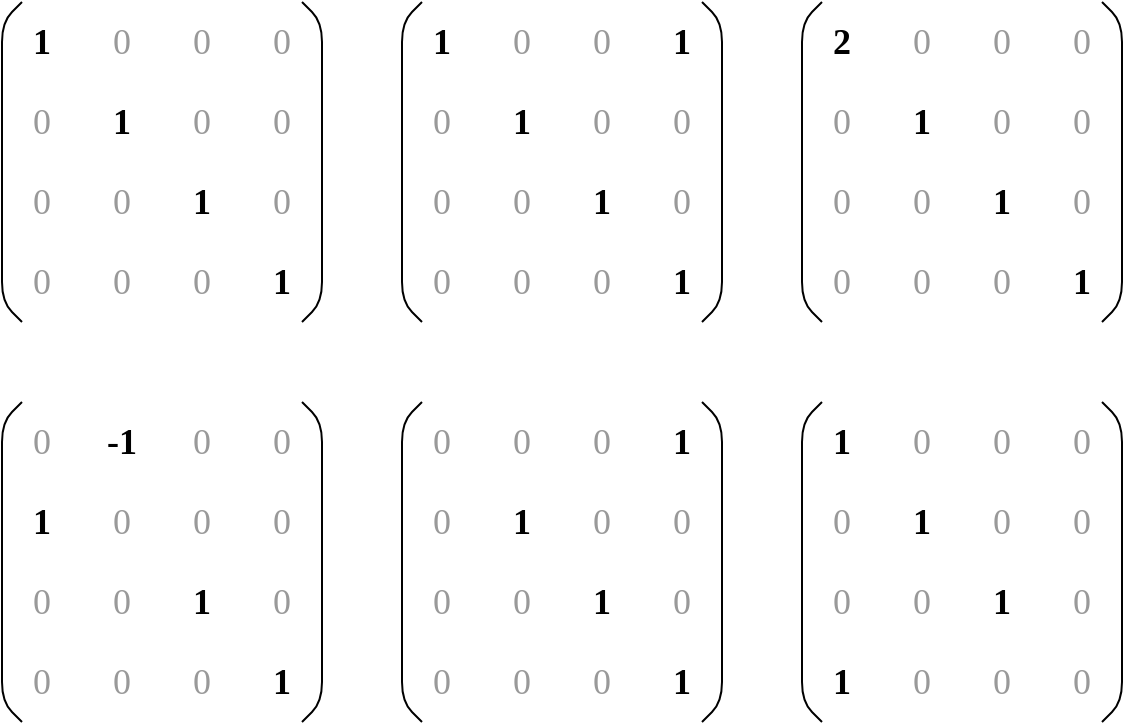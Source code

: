 <mxfile version="17.4.2" type="device"><diagram id="Q8AZ2sGIUglEmSKYdpak" name="Page-1"><mxGraphModel dx="706" dy="446" grid="1" gridSize="10" guides="1" tooltips="1" connect="1" arrows="1" fold="1" page="1" pageScale="1" pageWidth="1100" pageHeight="850" math="0" shadow="0"><root><mxCell id="0"/><mxCell id="1" parent="0"/><mxCell id="0LzsplMJzFWICLOCQymt-2" value="&lt;font&gt;&lt;font face=&quot;tahoma&quot;&gt;&lt;span style=&quot;font-size: 18px&quot;&gt;1&lt;/span&gt;&lt;/font&gt;&lt;br&gt;&lt;/font&gt;" style="text;html=1;strokeColor=none;fillColor=none;align=center;verticalAlign=middle;whiteSpace=wrap;rounded=0;fontColor=#000000;labelBackgroundColor=none;fontStyle=1" parent="1" vertex="1"><mxGeometry x="120" y="80" width="40" height="40" as="geometry"/></mxCell><mxCell id="Vbc3jukAQ2jUnIYzTyOV-1" value="&lt;font&gt;&lt;font face=&quot;tahoma&quot;&gt;&lt;span style=&quot;font-size: 18px&quot;&gt;1&lt;/span&gt;&lt;/font&gt;&lt;br&gt;&lt;/font&gt;" style="text;html=1;strokeColor=none;fillColor=none;align=center;verticalAlign=middle;whiteSpace=wrap;rounded=0;fontColor=#000000;labelBackgroundColor=none;fontStyle=1" vertex="1" parent="1"><mxGeometry x="160" y="120" width="40" height="40" as="geometry"/></mxCell><mxCell id="Vbc3jukAQ2jUnIYzTyOV-2" value="&lt;font&gt;&lt;font face=&quot;tahoma&quot;&gt;&lt;span style=&quot;font-size: 18px&quot;&gt;1&lt;/span&gt;&lt;/font&gt;&lt;br&gt;&lt;/font&gt;" style="text;html=1;strokeColor=none;fillColor=none;align=center;verticalAlign=middle;whiteSpace=wrap;rounded=0;fontColor=#000000;labelBackgroundColor=none;fontStyle=1" vertex="1" parent="1"><mxGeometry x="200" y="160" width="40" height="40" as="geometry"/></mxCell><mxCell id="Vbc3jukAQ2jUnIYzTyOV-3" value="&lt;font&gt;&lt;font face=&quot;tahoma&quot;&gt;&lt;span style=&quot;font-size: 18px&quot;&gt;1&lt;/span&gt;&lt;/font&gt;&lt;br&gt;&lt;/font&gt;" style="text;html=1;strokeColor=none;fillColor=none;align=center;verticalAlign=middle;whiteSpace=wrap;rounded=0;fontColor=#000000;labelBackgroundColor=none;fontStyle=1" vertex="1" parent="1"><mxGeometry x="240" y="200" width="40" height="40" as="geometry"/></mxCell><mxCell id="Vbc3jukAQ2jUnIYzTyOV-4" value="&lt;font&gt;&lt;font face=&quot;tahoma&quot;&gt;&lt;span style=&quot;font-size: 18px&quot;&gt;0&lt;/span&gt;&lt;/font&gt;&lt;br&gt;&lt;/font&gt;" style="text;html=1;strokeColor=none;fillColor=none;align=center;verticalAlign=middle;whiteSpace=wrap;rounded=0;fontColor=#999999;labelBackgroundColor=none;" vertex="1" parent="1"><mxGeometry x="160" y="80" width="40" height="40" as="geometry"/></mxCell><mxCell id="Vbc3jukAQ2jUnIYzTyOV-5" value="&lt;font&gt;&lt;font face=&quot;tahoma&quot;&gt;&lt;span style=&quot;font-size: 18px&quot;&gt;0&lt;/span&gt;&lt;/font&gt;&lt;br&gt;&lt;/font&gt;" style="text;html=1;strokeColor=none;fillColor=none;align=center;verticalAlign=middle;whiteSpace=wrap;rounded=0;fontColor=#999999;labelBackgroundColor=none;" vertex="1" parent="1"><mxGeometry x="200" y="80" width="40" height="40" as="geometry"/></mxCell><mxCell id="Vbc3jukAQ2jUnIYzTyOV-6" value="&lt;font&gt;&lt;font face=&quot;tahoma&quot;&gt;&lt;span style=&quot;font-size: 18px&quot;&gt;0&lt;/span&gt;&lt;/font&gt;&lt;br&gt;&lt;/font&gt;" style="text;html=1;strokeColor=none;fillColor=none;align=center;verticalAlign=middle;whiteSpace=wrap;rounded=0;fontColor=#999999;labelBackgroundColor=none;" vertex="1" parent="1"><mxGeometry x="240" y="80" width="40" height="40" as="geometry"/></mxCell><mxCell id="Vbc3jukAQ2jUnIYzTyOV-7" value="&lt;font&gt;&lt;font face=&quot;tahoma&quot;&gt;&lt;span style=&quot;font-size: 18px&quot;&gt;0&lt;/span&gt;&lt;/font&gt;&lt;br&gt;&lt;/font&gt;" style="text;html=1;strokeColor=none;fillColor=none;align=center;verticalAlign=middle;whiteSpace=wrap;rounded=0;fontColor=#999999;labelBackgroundColor=none;" vertex="1" parent="1"><mxGeometry x="240" y="120" width="40" height="40" as="geometry"/></mxCell><mxCell id="Vbc3jukAQ2jUnIYzTyOV-8" value="&lt;font&gt;&lt;font face=&quot;tahoma&quot;&gt;&lt;span style=&quot;font-size: 18px&quot;&gt;0&lt;/span&gt;&lt;/font&gt;&lt;br&gt;&lt;/font&gt;" style="text;html=1;strokeColor=none;fillColor=none;align=center;verticalAlign=middle;whiteSpace=wrap;rounded=0;fontColor=#999999;labelBackgroundColor=none;" vertex="1" parent="1"><mxGeometry x="240" y="160" width="40" height="40" as="geometry"/></mxCell><mxCell id="Vbc3jukAQ2jUnIYzTyOV-9" value="&lt;font&gt;&lt;font face=&quot;tahoma&quot;&gt;&lt;span style=&quot;font-size: 18px&quot;&gt;0&lt;/span&gt;&lt;/font&gt;&lt;br&gt;&lt;/font&gt;" style="text;html=1;strokeColor=none;fillColor=none;align=center;verticalAlign=middle;whiteSpace=wrap;rounded=0;fontColor=#999999;labelBackgroundColor=none;" vertex="1" parent="1"><mxGeometry x="200" y="120" width="40" height="40" as="geometry"/></mxCell><mxCell id="Vbc3jukAQ2jUnIYzTyOV-10" value="&lt;font&gt;&lt;font face=&quot;tahoma&quot;&gt;&lt;span style=&quot;font-size: 18px&quot;&gt;0&lt;/span&gt;&lt;/font&gt;&lt;br&gt;&lt;/font&gt;" style="text;html=1;strokeColor=none;fillColor=none;align=center;verticalAlign=middle;whiteSpace=wrap;rounded=0;fontColor=#999999;labelBackgroundColor=none;" vertex="1" parent="1"><mxGeometry x="120" y="120" width="40" height="40" as="geometry"/></mxCell><mxCell id="Vbc3jukAQ2jUnIYzTyOV-11" value="&lt;font&gt;&lt;font face=&quot;tahoma&quot;&gt;&lt;span style=&quot;font-size: 18px&quot;&gt;0&lt;/span&gt;&lt;/font&gt;&lt;br&gt;&lt;/font&gt;" style="text;html=1;strokeColor=none;fillColor=none;align=center;verticalAlign=middle;whiteSpace=wrap;rounded=0;fontColor=#999999;labelBackgroundColor=none;" vertex="1" parent="1"><mxGeometry x="120" y="160" width="40" height="40" as="geometry"/></mxCell><mxCell id="Vbc3jukAQ2jUnIYzTyOV-12" value="&lt;font&gt;&lt;font face=&quot;tahoma&quot;&gt;&lt;span style=&quot;font-size: 18px&quot;&gt;0&lt;/span&gt;&lt;/font&gt;&lt;br&gt;&lt;/font&gt;" style="text;html=1;strokeColor=none;fillColor=none;align=center;verticalAlign=middle;whiteSpace=wrap;rounded=0;fontColor=#999999;labelBackgroundColor=none;" vertex="1" parent="1"><mxGeometry x="160" y="160" width="40" height="40" as="geometry"/></mxCell><mxCell id="Vbc3jukAQ2jUnIYzTyOV-13" value="&lt;font&gt;&lt;font face=&quot;tahoma&quot;&gt;&lt;span style=&quot;font-size: 18px&quot;&gt;0&lt;/span&gt;&lt;/font&gt;&lt;br&gt;&lt;/font&gt;" style="text;html=1;strokeColor=none;fillColor=none;align=center;verticalAlign=middle;whiteSpace=wrap;rounded=0;fontColor=#999999;labelBackgroundColor=none;" vertex="1" parent="1"><mxGeometry x="120" y="200" width="40" height="40" as="geometry"/></mxCell><mxCell id="Vbc3jukAQ2jUnIYzTyOV-14" value="&lt;font&gt;&lt;font face=&quot;tahoma&quot;&gt;&lt;span style=&quot;font-size: 18px&quot;&gt;0&lt;/span&gt;&lt;/font&gt;&lt;br&gt;&lt;/font&gt;" style="text;html=1;strokeColor=none;fillColor=none;align=center;verticalAlign=middle;whiteSpace=wrap;rounded=0;fontColor=#999999;labelBackgroundColor=none;" vertex="1" parent="1"><mxGeometry x="160" y="200" width="40" height="40" as="geometry"/></mxCell><mxCell id="Vbc3jukAQ2jUnIYzTyOV-15" value="&lt;font&gt;&lt;font face=&quot;tahoma&quot;&gt;&lt;span style=&quot;font-size: 18px&quot;&gt;0&lt;/span&gt;&lt;/font&gt;&lt;br&gt;&lt;/font&gt;" style="text;html=1;strokeColor=none;fillColor=none;align=center;verticalAlign=middle;whiteSpace=wrap;rounded=0;fontColor=#999999;labelBackgroundColor=none;" vertex="1" parent="1"><mxGeometry x="200" y="200" width="40" height="40" as="geometry"/></mxCell><mxCell id="Vbc3jukAQ2jUnIYzTyOV-16" value="" style="endArrow=none;html=1;entryX=0.75;entryY=0;entryDx=0;entryDy=0;exitX=0.75;exitY=1;exitDx=0;exitDy=0;rounded=1;" edge="1" parent="1" source="Vbc3jukAQ2jUnIYzTyOV-3" target="Vbc3jukAQ2jUnIYzTyOV-6"><mxGeometry width="50" height="50" relative="1" as="geometry"><mxPoint x="270" y="260" as="sourcePoint"/><mxPoint x="270" y="60" as="targetPoint"/><Array as="points"><mxPoint x="280" y="230"/><mxPoint x="280" y="90"/></Array></mxGeometry></mxCell><mxCell id="Vbc3jukAQ2jUnIYzTyOV-17" value="" style="endArrow=none;html=1;entryX=0.25;entryY=0;entryDx=0;entryDy=0;rounded=1;" edge="1" parent="1" target="0LzsplMJzFWICLOCQymt-2"><mxGeometry width="50" height="50" relative="1" as="geometry"><mxPoint x="130" y="240" as="sourcePoint"/><mxPoint x="280" y="90" as="targetPoint"/><Array as="points"><mxPoint x="120" y="230"/><mxPoint x="120" y="90"/></Array></mxGeometry></mxCell><mxCell id="Vbc3jukAQ2jUnIYzTyOV-18" value="&lt;font&gt;&lt;font face=&quot;tahoma&quot;&gt;&lt;span style=&quot;font-size: 18px&quot;&gt;1&lt;/span&gt;&lt;/font&gt;&lt;br&gt;&lt;/font&gt;" style="text;html=1;strokeColor=none;fillColor=none;align=center;verticalAlign=middle;whiteSpace=wrap;rounded=0;fontColor=#000000;labelBackgroundColor=none;fontStyle=1" vertex="1" parent="1"><mxGeometry x="320" y="80" width="40" height="40" as="geometry"/></mxCell><mxCell id="Vbc3jukAQ2jUnIYzTyOV-19" value="&lt;font&gt;&lt;font face=&quot;tahoma&quot;&gt;&lt;span style=&quot;font-size: 18px&quot;&gt;1&lt;/span&gt;&lt;/font&gt;&lt;br&gt;&lt;/font&gt;" style="text;html=1;strokeColor=none;fillColor=none;align=center;verticalAlign=middle;whiteSpace=wrap;rounded=0;fontColor=#000000;labelBackgroundColor=none;fontStyle=1" vertex="1" parent="1"><mxGeometry x="360" y="120" width="40" height="40" as="geometry"/></mxCell><mxCell id="Vbc3jukAQ2jUnIYzTyOV-20" value="&lt;font&gt;&lt;font face=&quot;tahoma&quot;&gt;&lt;span style=&quot;font-size: 18px&quot;&gt;1&lt;/span&gt;&lt;/font&gt;&lt;br&gt;&lt;/font&gt;" style="text;html=1;strokeColor=none;fillColor=none;align=center;verticalAlign=middle;whiteSpace=wrap;rounded=0;fontColor=#000000;labelBackgroundColor=none;fontStyle=1" vertex="1" parent="1"><mxGeometry x="400" y="160" width="40" height="40" as="geometry"/></mxCell><mxCell id="Vbc3jukAQ2jUnIYzTyOV-21" value="&lt;font&gt;&lt;font face=&quot;tahoma&quot;&gt;&lt;span style=&quot;font-size: 18px&quot;&gt;1&lt;/span&gt;&lt;/font&gt;&lt;br&gt;&lt;/font&gt;" style="text;html=1;strokeColor=none;fillColor=none;align=center;verticalAlign=middle;whiteSpace=wrap;rounded=0;fontColor=#000000;labelBackgroundColor=none;fontStyle=1" vertex="1" parent="1"><mxGeometry x="440" y="200" width="40" height="40" as="geometry"/></mxCell><mxCell id="Vbc3jukAQ2jUnIYzTyOV-22" value="&lt;font&gt;&lt;font face=&quot;tahoma&quot;&gt;&lt;span style=&quot;font-size: 18px&quot;&gt;0&lt;/span&gt;&lt;/font&gt;&lt;br&gt;&lt;/font&gt;" style="text;html=1;strokeColor=none;fillColor=none;align=center;verticalAlign=middle;whiteSpace=wrap;rounded=0;fontColor=#999999;labelBackgroundColor=none;" vertex="1" parent="1"><mxGeometry x="360" y="80" width="40" height="40" as="geometry"/></mxCell><mxCell id="Vbc3jukAQ2jUnIYzTyOV-23" value="&lt;font&gt;&lt;font face=&quot;tahoma&quot;&gt;&lt;span style=&quot;font-size: 18px&quot;&gt;0&lt;/span&gt;&lt;/font&gt;&lt;br&gt;&lt;/font&gt;" style="text;html=1;strokeColor=none;fillColor=none;align=center;verticalAlign=middle;whiteSpace=wrap;rounded=0;fontColor=#999999;labelBackgroundColor=none;" vertex="1" parent="1"><mxGeometry x="400" y="80" width="40" height="40" as="geometry"/></mxCell><mxCell id="Vbc3jukAQ2jUnIYzTyOV-24" value="&lt;font&gt;&lt;font face=&quot;tahoma&quot;&gt;&lt;span style=&quot;font-size: 18px&quot;&gt;1&lt;/span&gt;&lt;/font&gt;&lt;br&gt;&lt;/font&gt;" style="text;html=1;strokeColor=none;fillColor=none;align=center;verticalAlign=middle;whiteSpace=wrap;rounded=0;fontColor=#000000;labelBackgroundColor=none;fontStyle=1" vertex="1" parent="1"><mxGeometry x="440" y="80" width="40" height="40" as="geometry"/></mxCell><mxCell id="Vbc3jukAQ2jUnIYzTyOV-25" value="&lt;font&gt;&lt;font face=&quot;tahoma&quot;&gt;&lt;span style=&quot;font-size: 18px&quot;&gt;0&lt;/span&gt;&lt;/font&gt;&lt;br&gt;&lt;/font&gt;" style="text;html=1;strokeColor=none;fillColor=none;align=center;verticalAlign=middle;whiteSpace=wrap;rounded=0;fontColor=#999999;labelBackgroundColor=none;fontStyle=0" vertex="1" parent="1"><mxGeometry x="440" y="120" width="40" height="40" as="geometry"/></mxCell><mxCell id="Vbc3jukAQ2jUnIYzTyOV-26" value="&lt;font&gt;&lt;font face=&quot;tahoma&quot;&gt;&lt;span style=&quot;font-size: 18px&quot;&gt;0&lt;/span&gt;&lt;/font&gt;&lt;br&gt;&lt;/font&gt;" style="text;html=1;strokeColor=none;fillColor=none;align=center;verticalAlign=middle;whiteSpace=wrap;rounded=0;fontColor=#999999;labelBackgroundColor=none;fontStyle=0" vertex="1" parent="1"><mxGeometry x="440" y="160" width="40" height="40" as="geometry"/></mxCell><mxCell id="Vbc3jukAQ2jUnIYzTyOV-27" value="&lt;font&gt;&lt;font face=&quot;tahoma&quot;&gt;&lt;span style=&quot;font-size: 18px&quot;&gt;0&lt;/span&gt;&lt;/font&gt;&lt;br&gt;&lt;/font&gt;" style="text;html=1;strokeColor=none;fillColor=none;align=center;verticalAlign=middle;whiteSpace=wrap;rounded=0;fontColor=#999999;labelBackgroundColor=none;" vertex="1" parent="1"><mxGeometry x="400" y="120" width="40" height="40" as="geometry"/></mxCell><mxCell id="Vbc3jukAQ2jUnIYzTyOV-28" value="&lt;font&gt;&lt;font face=&quot;tahoma&quot;&gt;&lt;span style=&quot;font-size: 18px&quot;&gt;0&lt;/span&gt;&lt;/font&gt;&lt;br&gt;&lt;/font&gt;" style="text;html=1;strokeColor=none;fillColor=none;align=center;verticalAlign=middle;whiteSpace=wrap;rounded=0;fontColor=#999999;labelBackgroundColor=none;" vertex="1" parent="1"><mxGeometry x="320" y="120" width="40" height="40" as="geometry"/></mxCell><mxCell id="Vbc3jukAQ2jUnIYzTyOV-29" value="&lt;font&gt;&lt;font face=&quot;tahoma&quot;&gt;&lt;span style=&quot;font-size: 18px&quot;&gt;0&lt;/span&gt;&lt;/font&gt;&lt;br&gt;&lt;/font&gt;" style="text;html=1;strokeColor=none;fillColor=none;align=center;verticalAlign=middle;whiteSpace=wrap;rounded=0;fontColor=#999999;labelBackgroundColor=none;" vertex="1" parent="1"><mxGeometry x="320" y="160" width="40" height="40" as="geometry"/></mxCell><mxCell id="Vbc3jukAQ2jUnIYzTyOV-30" value="&lt;font&gt;&lt;font face=&quot;tahoma&quot;&gt;&lt;span style=&quot;font-size: 18px&quot;&gt;0&lt;/span&gt;&lt;/font&gt;&lt;br&gt;&lt;/font&gt;" style="text;html=1;strokeColor=none;fillColor=none;align=center;verticalAlign=middle;whiteSpace=wrap;rounded=0;fontColor=#999999;labelBackgroundColor=none;" vertex="1" parent="1"><mxGeometry x="360" y="160" width="40" height="40" as="geometry"/></mxCell><mxCell id="Vbc3jukAQ2jUnIYzTyOV-31" value="&lt;font&gt;&lt;font face=&quot;tahoma&quot;&gt;&lt;span style=&quot;font-size: 18px&quot;&gt;0&lt;/span&gt;&lt;/font&gt;&lt;br&gt;&lt;/font&gt;" style="text;html=1;strokeColor=none;fillColor=none;align=center;verticalAlign=middle;whiteSpace=wrap;rounded=0;fontColor=#999999;labelBackgroundColor=none;" vertex="1" parent="1"><mxGeometry x="320" y="200" width="40" height="40" as="geometry"/></mxCell><mxCell id="Vbc3jukAQ2jUnIYzTyOV-32" value="&lt;font&gt;&lt;font face=&quot;tahoma&quot;&gt;&lt;span style=&quot;font-size: 18px&quot;&gt;0&lt;/span&gt;&lt;/font&gt;&lt;br&gt;&lt;/font&gt;" style="text;html=1;strokeColor=none;fillColor=none;align=center;verticalAlign=middle;whiteSpace=wrap;rounded=0;fontColor=#999999;labelBackgroundColor=none;" vertex="1" parent="1"><mxGeometry x="360" y="200" width="40" height="40" as="geometry"/></mxCell><mxCell id="Vbc3jukAQ2jUnIYzTyOV-33" value="&lt;font&gt;&lt;font face=&quot;tahoma&quot;&gt;&lt;span style=&quot;font-size: 18px&quot;&gt;0&lt;/span&gt;&lt;/font&gt;&lt;br&gt;&lt;/font&gt;" style="text;html=1;strokeColor=none;fillColor=none;align=center;verticalAlign=middle;whiteSpace=wrap;rounded=0;fontColor=#999999;labelBackgroundColor=none;" vertex="1" parent="1"><mxGeometry x="400" y="200" width="40" height="40" as="geometry"/></mxCell><mxCell id="Vbc3jukAQ2jUnIYzTyOV-34" value="" style="endArrow=none;html=1;entryX=0.75;entryY=0;entryDx=0;entryDy=0;exitX=0.75;exitY=1;exitDx=0;exitDy=0;rounded=1;" edge="1" source="Vbc3jukAQ2jUnIYzTyOV-21" target="Vbc3jukAQ2jUnIYzTyOV-24" parent="1"><mxGeometry width="50" height="50" relative="1" as="geometry"><mxPoint x="470" y="260" as="sourcePoint"/><mxPoint x="470" y="60" as="targetPoint"/><Array as="points"><mxPoint x="480" y="230"/><mxPoint x="480" y="90"/></Array></mxGeometry></mxCell><mxCell id="Vbc3jukAQ2jUnIYzTyOV-35" value="" style="endArrow=none;html=1;entryX=0.25;entryY=0;entryDx=0;entryDy=0;rounded=1;" edge="1" target="Vbc3jukAQ2jUnIYzTyOV-18" parent="1"><mxGeometry width="50" height="50" relative="1" as="geometry"><mxPoint x="330" y="240" as="sourcePoint"/><mxPoint x="480" y="90" as="targetPoint"/><Array as="points"><mxPoint x="320" y="230"/><mxPoint x="320" y="90"/></Array></mxGeometry></mxCell><mxCell id="Vbc3jukAQ2jUnIYzTyOV-36" value="&lt;font&gt;&lt;font face=&quot;tahoma&quot;&gt;&lt;span style=&quot;font-size: 18px&quot;&gt;2&lt;/span&gt;&lt;/font&gt;&lt;br&gt;&lt;/font&gt;" style="text;html=1;strokeColor=none;fillColor=none;align=center;verticalAlign=middle;whiteSpace=wrap;rounded=0;fontColor=#000000;labelBackgroundColor=none;fontStyle=1" vertex="1" parent="1"><mxGeometry x="520" y="80" width="40" height="40" as="geometry"/></mxCell><mxCell id="Vbc3jukAQ2jUnIYzTyOV-37" value="&lt;font&gt;&lt;font face=&quot;tahoma&quot;&gt;&lt;span style=&quot;font-size: 18px&quot;&gt;1&lt;/span&gt;&lt;/font&gt;&lt;br&gt;&lt;/font&gt;" style="text;html=1;strokeColor=none;fillColor=none;align=center;verticalAlign=middle;whiteSpace=wrap;rounded=0;fontColor=#000000;labelBackgroundColor=none;fontStyle=1" vertex="1" parent="1"><mxGeometry x="560" y="120" width="40" height="40" as="geometry"/></mxCell><mxCell id="Vbc3jukAQ2jUnIYzTyOV-38" value="&lt;font&gt;&lt;font face=&quot;tahoma&quot;&gt;&lt;span style=&quot;font-size: 18px&quot;&gt;1&lt;/span&gt;&lt;/font&gt;&lt;br&gt;&lt;/font&gt;" style="text;html=1;strokeColor=none;fillColor=none;align=center;verticalAlign=middle;whiteSpace=wrap;rounded=0;fontColor=#000000;labelBackgroundColor=none;fontStyle=1" vertex="1" parent="1"><mxGeometry x="600" y="160" width="40" height="40" as="geometry"/></mxCell><mxCell id="Vbc3jukAQ2jUnIYzTyOV-39" value="&lt;font&gt;&lt;font face=&quot;tahoma&quot;&gt;&lt;span style=&quot;font-size: 18px&quot;&gt;1&lt;/span&gt;&lt;/font&gt;&lt;br&gt;&lt;/font&gt;" style="text;html=1;strokeColor=none;fillColor=none;align=center;verticalAlign=middle;whiteSpace=wrap;rounded=0;fontColor=#000000;labelBackgroundColor=none;fontStyle=1" vertex="1" parent="1"><mxGeometry x="640" y="200" width="40" height="40" as="geometry"/></mxCell><mxCell id="Vbc3jukAQ2jUnIYzTyOV-40" value="&lt;font&gt;&lt;font face=&quot;tahoma&quot;&gt;&lt;span style=&quot;font-size: 18px&quot;&gt;0&lt;/span&gt;&lt;/font&gt;&lt;br&gt;&lt;/font&gt;" style="text;html=1;strokeColor=none;fillColor=none;align=center;verticalAlign=middle;whiteSpace=wrap;rounded=0;fontColor=#999999;labelBackgroundColor=none;" vertex="1" parent="1"><mxGeometry x="560" y="80" width="40" height="40" as="geometry"/></mxCell><mxCell id="Vbc3jukAQ2jUnIYzTyOV-41" value="&lt;font&gt;&lt;font face=&quot;tahoma&quot;&gt;&lt;span style=&quot;font-size: 18px&quot;&gt;0&lt;/span&gt;&lt;/font&gt;&lt;br&gt;&lt;/font&gt;" style="text;html=1;strokeColor=none;fillColor=none;align=center;verticalAlign=middle;whiteSpace=wrap;rounded=0;fontColor=#999999;labelBackgroundColor=none;" vertex="1" parent="1"><mxGeometry x="600" y="80" width="40" height="40" as="geometry"/></mxCell><mxCell id="Vbc3jukAQ2jUnIYzTyOV-42" value="&lt;font&gt;&lt;font face=&quot;tahoma&quot;&gt;&lt;span style=&quot;font-size: 18px&quot;&gt;0&lt;/span&gt;&lt;/font&gt;&lt;br&gt;&lt;/font&gt;" style="text;html=1;strokeColor=none;fillColor=none;align=center;verticalAlign=middle;whiteSpace=wrap;rounded=0;fontColor=#999999;labelBackgroundColor=none;fontStyle=0" vertex="1" parent="1"><mxGeometry x="640" y="80" width="40" height="40" as="geometry"/></mxCell><mxCell id="Vbc3jukAQ2jUnIYzTyOV-43" value="&lt;font&gt;&lt;font face=&quot;tahoma&quot;&gt;&lt;span style=&quot;font-size: 18px&quot;&gt;0&lt;/span&gt;&lt;/font&gt;&lt;br&gt;&lt;/font&gt;" style="text;html=1;strokeColor=none;fillColor=none;align=center;verticalAlign=middle;whiteSpace=wrap;rounded=0;fontColor=#999999;labelBackgroundColor=none;fontStyle=0" vertex="1" parent="1"><mxGeometry x="640" y="120" width="40" height="40" as="geometry"/></mxCell><mxCell id="Vbc3jukAQ2jUnIYzTyOV-44" value="&lt;font&gt;&lt;font face=&quot;tahoma&quot;&gt;&lt;span style=&quot;font-size: 18px&quot;&gt;0&lt;/span&gt;&lt;/font&gt;&lt;br&gt;&lt;/font&gt;" style="text;html=1;strokeColor=none;fillColor=none;align=center;verticalAlign=middle;whiteSpace=wrap;rounded=0;fontColor=#999999;labelBackgroundColor=none;fontStyle=0" vertex="1" parent="1"><mxGeometry x="640" y="160" width="40" height="40" as="geometry"/></mxCell><mxCell id="Vbc3jukAQ2jUnIYzTyOV-45" value="&lt;font&gt;&lt;font face=&quot;tahoma&quot;&gt;&lt;span style=&quot;font-size: 18px&quot;&gt;0&lt;/span&gt;&lt;/font&gt;&lt;br&gt;&lt;/font&gt;" style="text;html=1;strokeColor=none;fillColor=none;align=center;verticalAlign=middle;whiteSpace=wrap;rounded=0;fontColor=#999999;labelBackgroundColor=none;" vertex="1" parent="1"><mxGeometry x="600" y="120" width="40" height="40" as="geometry"/></mxCell><mxCell id="Vbc3jukAQ2jUnIYzTyOV-46" value="&lt;font&gt;&lt;font face=&quot;tahoma&quot;&gt;&lt;span style=&quot;font-size: 18px&quot;&gt;0&lt;/span&gt;&lt;/font&gt;&lt;br&gt;&lt;/font&gt;" style="text;html=1;strokeColor=none;fillColor=none;align=center;verticalAlign=middle;whiteSpace=wrap;rounded=0;fontColor=#999999;labelBackgroundColor=none;" vertex="1" parent="1"><mxGeometry x="520" y="120" width="40" height="40" as="geometry"/></mxCell><mxCell id="Vbc3jukAQ2jUnIYzTyOV-47" value="&lt;font&gt;&lt;font face=&quot;tahoma&quot;&gt;&lt;span style=&quot;font-size: 18px&quot;&gt;0&lt;/span&gt;&lt;/font&gt;&lt;br&gt;&lt;/font&gt;" style="text;html=1;strokeColor=none;fillColor=none;align=center;verticalAlign=middle;whiteSpace=wrap;rounded=0;fontColor=#999999;labelBackgroundColor=none;" vertex="1" parent="1"><mxGeometry x="520" y="160" width="40" height="40" as="geometry"/></mxCell><mxCell id="Vbc3jukAQ2jUnIYzTyOV-48" value="&lt;font&gt;&lt;font face=&quot;tahoma&quot;&gt;&lt;span style=&quot;font-size: 18px&quot;&gt;0&lt;/span&gt;&lt;/font&gt;&lt;br&gt;&lt;/font&gt;" style="text;html=1;strokeColor=none;fillColor=none;align=center;verticalAlign=middle;whiteSpace=wrap;rounded=0;fontColor=#999999;labelBackgroundColor=none;" vertex="1" parent="1"><mxGeometry x="560" y="160" width="40" height="40" as="geometry"/></mxCell><mxCell id="Vbc3jukAQ2jUnIYzTyOV-49" value="&lt;font&gt;&lt;font face=&quot;tahoma&quot;&gt;&lt;span style=&quot;font-size: 18px&quot;&gt;0&lt;/span&gt;&lt;/font&gt;&lt;br&gt;&lt;/font&gt;" style="text;html=1;strokeColor=none;fillColor=none;align=center;verticalAlign=middle;whiteSpace=wrap;rounded=0;fontColor=#999999;labelBackgroundColor=none;" vertex="1" parent="1"><mxGeometry x="520" y="200" width="40" height="40" as="geometry"/></mxCell><mxCell id="Vbc3jukAQ2jUnIYzTyOV-50" value="&lt;font&gt;&lt;font face=&quot;tahoma&quot;&gt;&lt;span style=&quot;font-size: 18px&quot;&gt;0&lt;/span&gt;&lt;/font&gt;&lt;br&gt;&lt;/font&gt;" style="text;html=1;strokeColor=none;fillColor=none;align=center;verticalAlign=middle;whiteSpace=wrap;rounded=0;fontColor=#999999;labelBackgroundColor=none;" vertex="1" parent="1"><mxGeometry x="560" y="200" width="40" height="40" as="geometry"/></mxCell><mxCell id="Vbc3jukAQ2jUnIYzTyOV-51" value="&lt;font&gt;&lt;font face=&quot;tahoma&quot;&gt;&lt;span style=&quot;font-size: 18px&quot;&gt;0&lt;/span&gt;&lt;/font&gt;&lt;br&gt;&lt;/font&gt;" style="text;html=1;strokeColor=none;fillColor=none;align=center;verticalAlign=middle;whiteSpace=wrap;rounded=0;fontColor=#999999;labelBackgroundColor=none;" vertex="1" parent="1"><mxGeometry x="600" y="200" width="40" height="40" as="geometry"/></mxCell><mxCell id="Vbc3jukAQ2jUnIYzTyOV-52" value="" style="endArrow=none;html=1;entryX=0.75;entryY=0;entryDx=0;entryDy=0;exitX=0.75;exitY=1;exitDx=0;exitDy=0;rounded=1;" edge="1" source="Vbc3jukAQ2jUnIYzTyOV-39" target="Vbc3jukAQ2jUnIYzTyOV-42" parent="1"><mxGeometry width="50" height="50" relative="1" as="geometry"><mxPoint x="670" y="260" as="sourcePoint"/><mxPoint x="670" y="60" as="targetPoint"/><Array as="points"><mxPoint x="680" y="230"/><mxPoint x="680" y="90"/></Array></mxGeometry></mxCell><mxCell id="Vbc3jukAQ2jUnIYzTyOV-53" value="" style="endArrow=none;html=1;entryX=0.25;entryY=0;entryDx=0;entryDy=0;rounded=1;" edge="1" target="Vbc3jukAQ2jUnIYzTyOV-36" parent="1"><mxGeometry width="50" height="50" relative="1" as="geometry"><mxPoint x="530" y="240" as="sourcePoint"/><mxPoint x="680" y="90" as="targetPoint"/><Array as="points"><mxPoint x="520" y="230"/><mxPoint x="520" y="90"/></Array></mxGeometry></mxCell><mxCell id="Vbc3jukAQ2jUnIYzTyOV-58" value="&lt;font&gt;&lt;font face=&quot;tahoma&quot;&gt;&lt;span style=&quot;font-size: 18px&quot;&gt;1&lt;/span&gt;&lt;/font&gt;&lt;br&gt;&lt;/font&gt;" style="text;html=1;strokeColor=none;fillColor=none;align=center;verticalAlign=middle;whiteSpace=wrap;rounded=0;fontColor=#000000;labelBackgroundColor=none;fontStyle=1" vertex="1" parent="1"><mxGeometry x="200" y="360" width="40" height="40" as="geometry"/></mxCell><mxCell id="Vbc3jukAQ2jUnIYzTyOV-59" value="&lt;font&gt;&lt;font face=&quot;tahoma&quot;&gt;&lt;span style=&quot;font-size: 18px&quot;&gt;1&lt;/span&gt;&lt;/font&gt;&lt;br&gt;&lt;/font&gt;" style="text;html=1;strokeColor=none;fillColor=none;align=center;verticalAlign=middle;whiteSpace=wrap;rounded=0;fontColor=#000000;labelBackgroundColor=none;fontStyle=1" vertex="1" parent="1"><mxGeometry x="240" y="400" width="40" height="40" as="geometry"/></mxCell><mxCell id="Vbc3jukAQ2jUnIYzTyOV-61" value="&lt;font&gt;&lt;font face=&quot;tahoma&quot;&gt;&lt;span style=&quot;font-size: 18px&quot;&gt;0&lt;/span&gt;&lt;/font&gt;&lt;br&gt;&lt;/font&gt;" style="text;html=1;strokeColor=none;fillColor=none;align=center;verticalAlign=middle;whiteSpace=wrap;rounded=0;fontColor=#999999;labelBackgroundColor=none;" vertex="1" parent="1"><mxGeometry x="200" y="280" width="40" height="40" as="geometry"/></mxCell><mxCell id="Vbc3jukAQ2jUnIYzTyOV-62" value="&lt;font&gt;&lt;font face=&quot;tahoma&quot;&gt;&lt;span style=&quot;font-size: 18px&quot;&gt;0&lt;/span&gt;&lt;/font&gt;&lt;br&gt;&lt;/font&gt;" style="text;html=1;strokeColor=none;fillColor=none;align=center;verticalAlign=middle;whiteSpace=wrap;rounded=0;fontColor=#999999;labelBackgroundColor=none;fontStyle=0" vertex="1" parent="1"><mxGeometry x="240" y="280" width="40" height="40" as="geometry"/></mxCell><mxCell id="Vbc3jukAQ2jUnIYzTyOV-63" value="&lt;font&gt;&lt;font face=&quot;tahoma&quot;&gt;&lt;span style=&quot;font-size: 18px&quot;&gt;0&lt;/span&gt;&lt;/font&gt;&lt;br&gt;&lt;/font&gt;" style="text;html=1;strokeColor=none;fillColor=none;align=center;verticalAlign=middle;whiteSpace=wrap;rounded=0;fontColor=#999999;labelBackgroundColor=none;fontStyle=0" vertex="1" parent="1"><mxGeometry x="240" y="320" width="40" height="40" as="geometry"/></mxCell><mxCell id="Vbc3jukAQ2jUnIYzTyOV-64" value="&lt;font&gt;&lt;font face=&quot;tahoma&quot;&gt;&lt;span style=&quot;font-size: 18px&quot;&gt;0&lt;/span&gt;&lt;/font&gt;&lt;br&gt;&lt;/font&gt;" style="text;html=1;strokeColor=none;fillColor=none;align=center;verticalAlign=middle;whiteSpace=wrap;rounded=0;fontColor=#999999;labelBackgroundColor=none;fontStyle=0" vertex="1" parent="1"><mxGeometry x="240" y="360" width="40" height="40" as="geometry"/></mxCell><mxCell id="Vbc3jukAQ2jUnIYzTyOV-65" value="&lt;font&gt;&lt;font face=&quot;tahoma&quot;&gt;&lt;span style=&quot;font-size: 18px&quot;&gt;0&lt;/span&gt;&lt;/font&gt;&lt;br&gt;&lt;/font&gt;" style="text;html=1;strokeColor=none;fillColor=none;align=center;verticalAlign=middle;whiteSpace=wrap;rounded=0;fontColor=#999999;labelBackgroundColor=none;" vertex="1" parent="1"><mxGeometry x="200" y="320" width="40" height="40" as="geometry"/></mxCell><mxCell id="Vbc3jukAQ2jUnIYzTyOV-67" value="&lt;font&gt;&lt;font face=&quot;tahoma&quot;&gt;&lt;span style=&quot;font-size: 18px&quot;&gt;0&lt;/span&gt;&lt;/font&gt;&lt;br&gt;&lt;/font&gt;" style="text;html=1;strokeColor=none;fillColor=none;align=center;verticalAlign=middle;whiteSpace=wrap;rounded=0;fontColor=#999999;labelBackgroundColor=none;" vertex="1" parent="1"><mxGeometry x="120" y="360" width="40" height="40" as="geometry"/></mxCell><mxCell id="Vbc3jukAQ2jUnIYzTyOV-68" value="&lt;font&gt;&lt;font face=&quot;tahoma&quot;&gt;&lt;span style=&quot;font-size: 18px&quot;&gt;0&lt;/span&gt;&lt;/font&gt;&lt;br&gt;&lt;/font&gt;" style="text;html=1;strokeColor=none;fillColor=none;align=center;verticalAlign=middle;whiteSpace=wrap;rounded=0;fontColor=#999999;labelBackgroundColor=none;" vertex="1" parent="1"><mxGeometry x="160" y="360" width="40" height="40" as="geometry"/></mxCell><mxCell id="Vbc3jukAQ2jUnIYzTyOV-69" value="&lt;font&gt;&lt;font face=&quot;tahoma&quot;&gt;&lt;span style=&quot;font-size: 18px&quot;&gt;0&lt;/span&gt;&lt;/font&gt;&lt;br&gt;&lt;/font&gt;" style="text;html=1;strokeColor=none;fillColor=none;align=center;verticalAlign=middle;whiteSpace=wrap;rounded=0;fontColor=#999999;labelBackgroundColor=none;" vertex="1" parent="1"><mxGeometry x="120" y="400" width="40" height="40" as="geometry"/></mxCell><mxCell id="Vbc3jukAQ2jUnIYzTyOV-70" value="&lt;font&gt;&lt;font face=&quot;tahoma&quot;&gt;&lt;span style=&quot;font-size: 18px&quot;&gt;0&lt;/span&gt;&lt;/font&gt;&lt;br&gt;&lt;/font&gt;" style="text;html=1;strokeColor=none;fillColor=none;align=center;verticalAlign=middle;whiteSpace=wrap;rounded=0;fontColor=#999999;labelBackgroundColor=none;" vertex="1" parent="1"><mxGeometry x="160" y="400" width="40" height="40" as="geometry"/></mxCell><mxCell id="Vbc3jukAQ2jUnIYzTyOV-71" value="&lt;font&gt;&lt;font face=&quot;tahoma&quot;&gt;&lt;span style=&quot;font-size: 18px&quot;&gt;0&lt;/span&gt;&lt;/font&gt;&lt;br&gt;&lt;/font&gt;" style="text;html=1;strokeColor=none;fillColor=none;align=center;verticalAlign=middle;whiteSpace=wrap;rounded=0;fontColor=#999999;labelBackgroundColor=none;" vertex="1" parent="1"><mxGeometry x="200" y="400" width="40" height="40" as="geometry"/></mxCell><mxCell id="Vbc3jukAQ2jUnIYzTyOV-72" value="" style="endArrow=none;html=1;entryX=0.75;entryY=0;entryDx=0;entryDy=0;exitX=0.75;exitY=1;exitDx=0;exitDy=0;rounded=1;" edge="1" source="Vbc3jukAQ2jUnIYzTyOV-59" target="Vbc3jukAQ2jUnIYzTyOV-62" parent="1"><mxGeometry width="50" height="50" relative="1" as="geometry"><mxPoint x="270" y="460" as="sourcePoint"/><mxPoint x="270" y="260" as="targetPoint"/><Array as="points"><mxPoint x="280" y="430"/><mxPoint x="280" y="290"/></Array></mxGeometry></mxCell><mxCell id="Vbc3jukAQ2jUnIYzTyOV-73" value="" style="endArrow=none;html=1;entryX=0.25;entryY=0;entryDx=0;entryDy=0;rounded=1;" edge="1" parent="1"><mxGeometry width="50" height="50" relative="1" as="geometry"><mxPoint x="130" y="440" as="sourcePoint"/><mxPoint x="130.0" y="280" as="targetPoint"/><Array as="points"><mxPoint x="120" y="430"/><mxPoint x="120" y="290"/></Array></mxGeometry></mxCell><mxCell id="Vbc3jukAQ2jUnIYzTyOV-74" value="&lt;font&gt;&lt;font face=&quot;tahoma&quot;&gt;&lt;span style=&quot;font-size: 18px&quot;&gt;-1&lt;/span&gt;&lt;/font&gt;&lt;br&gt;&lt;/font&gt;" style="text;html=1;strokeColor=none;fillColor=none;align=center;verticalAlign=middle;whiteSpace=wrap;rounded=0;fontColor=#000000;labelBackgroundColor=none;fontStyle=1" vertex="1" parent="1"><mxGeometry x="160" y="280" width="40" height="40" as="geometry"/></mxCell><mxCell id="Vbc3jukAQ2jUnIYzTyOV-75" value="&lt;font&gt;&lt;font face=&quot;tahoma&quot;&gt;&lt;span style=&quot;font-size: 18px&quot;&gt;1&lt;/span&gt;&lt;/font&gt;&lt;br&gt;&lt;/font&gt;" style="text;html=1;strokeColor=none;fillColor=none;align=center;verticalAlign=middle;whiteSpace=wrap;rounded=0;fontColor=#000000;labelBackgroundColor=none;fontStyle=1" vertex="1" parent="1"><mxGeometry x="120" y="320" width="40" height="40" as="geometry"/></mxCell><mxCell id="Vbc3jukAQ2jUnIYzTyOV-76" value="&lt;font&gt;&lt;font face=&quot;tahoma&quot;&gt;&lt;span style=&quot;font-size: 18px&quot;&gt;0&lt;/span&gt;&lt;/font&gt;&lt;br&gt;&lt;/font&gt;" style="text;html=1;strokeColor=none;fillColor=none;align=center;verticalAlign=middle;whiteSpace=wrap;rounded=0;fontColor=#999999;labelBackgroundColor=none;" vertex="1" parent="1"><mxGeometry x="120" y="280" width="40" height="40" as="geometry"/></mxCell><mxCell id="Vbc3jukAQ2jUnIYzTyOV-77" value="&lt;font&gt;&lt;font face=&quot;tahoma&quot;&gt;&lt;span style=&quot;font-size: 18px&quot;&gt;0&lt;/span&gt;&lt;/font&gt;&lt;br&gt;&lt;/font&gt;" style="text;html=1;strokeColor=none;fillColor=none;align=center;verticalAlign=middle;whiteSpace=wrap;rounded=0;fontColor=#999999;labelBackgroundColor=none;" vertex="1" parent="1"><mxGeometry x="160" y="320" width="40" height="40" as="geometry"/></mxCell><mxCell id="Vbc3jukAQ2jUnIYzTyOV-78" value="&lt;font&gt;&lt;font face=&quot;tahoma&quot;&gt;&lt;span style=&quot;font-size: 18px&quot;&gt;0&lt;/span&gt;&lt;/font&gt;&lt;br&gt;&lt;/font&gt;" style="text;html=1;strokeColor=none;fillColor=none;align=center;verticalAlign=middle;whiteSpace=wrap;rounded=0;fontColor=#999999;labelBackgroundColor=none;fontStyle=0" vertex="1" parent="1"><mxGeometry x="320" y="280" width="40" height="40" as="geometry"/></mxCell><mxCell id="Vbc3jukAQ2jUnIYzTyOV-79" value="&lt;font&gt;&lt;font face=&quot;tahoma&quot;&gt;&lt;span style=&quot;font-size: 18px&quot;&gt;1&lt;/span&gt;&lt;/font&gt;&lt;br&gt;&lt;/font&gt;" style="text;html=1;strokeColor=none;fillColor=none;align=center;verticalAlign=middle;whiteSpace=wrap;rounded=0;fontColor=#000000;labelBackgroundColor=none;fontStyle=1" vertex="1" parent="1"><mxGeometry x="360" y="320" width="40" height="40" as="geometry"/></mxCell><mxCell id="Vbc3jukAQ2jUnIYzTyOV-80" value="&lt;font&gt;&lt;font face=&quot;tahoma&quot;&gt;&lt;span style=&quot;font-size: 18px&quot;&gt;1&lt;/span&gt;&lt;/font&gt;&lt;br&gt;&lt;/font&gt;" style="text;html=1;strokeColor=none;fillColor=none;align=center;verticalAlign=middle;whiteSpace=wrap;rounded=0;fontColor=#000000;labelBackgroundColor=none;fontStyle=1" vertex="1" parent="1"><mxGeometry x="400" y="360" width="40" height="40" as="geometry"/></mxCell><mxCell id="Vbc3jukAQ2jUnIYzTyOV-81" value="&lt;font&gt;&lt;font face=&quot;tahoma&quot;&gt;&lt;span style=&quot;font-size: 18px&quot;&gt;1&lt;/span&gt;&lt;/font&gt;&lt;br&gt;&lt;/font&gt;" style="text;html=1;strokeColor=none;fillColor=none;align=center;verticalAlign=middle;whiteSpace=wrap;rounded=0;fontColor=#000000;labelBackgroundColor=none;fontStyle=1" vertex="1" parent="1"><mxGeometry x="440" y="400" width="40" height="40" as="geometry"/></mxCell><mxCell id="Vbc3jukAQ2jUnIYzTyOV-82" value="&lt;font&gt;&lt;font face=&quot;tahoma&quot;&gt;&lt;span style=&quot;font-size: 18px&quot;&gt;0&lt;/span&gt;&lt;/font&gt;&lt;br&gt;&lt;/font&gt;" style="text;html=1;strokeColor=none;fillColor=none;align=center;verticalAlign=middle;whiteSpace=wrap;rounded=0;fontColor=#999999;labelBackgroundColor=none;" vertex="1" parent="1"><mxGeometry x="360" y="280" width="40" height="40" as="geometry"/></mxCell><mxCell id="Vbc3jukAQ2jUnIYzTyOV-83" value="&lt;font&gt;&lt;font face=&quot;tahoma&quot;&gt;&lt;span style=&quot;font-size: 18px&quot;&gt;0&lt;/span&gt;&lt;/font&gt;&lt;br&gt;&lt;/font&gt;" style="text;html=1;strokeColor=none;fillColor=none;align=center;verticalAlign=middle;whiteSpace=wrap;rounded=0;fontColor=#999999;labelBackgroundColor=none;" vertex="1" parent="1"><mxGeometry x="400" y="280" width="40" height="40" as="geometry"/></mxCell><mxCell id="Vbc3jukAQ2jUnIYzTyOV-84" value="&lt;font&gt;&lt;font face=&quot;tahoma&quot;&gt;&lt;span style=&quot;font-size: 18px&quot;&gt;1&lt;/span&gt;&lt;/font&gt;&lt;br&gt;&lt;/font&gt;" style="text;html=1;strokeColor=none;fillColor=none;align=center;verticalAlign=middle;whiteSpace=wrap;rounded=0;fontColor=#000000;labelBackgroundColor=none;fontStyle=1" vertex="1" parent="1"><mxGeometry x="440" y="280" width="40" height="40" as="geometry"/></mxCell><mxCell id="Vbc3jukAQ2jUnIYzTyOV-85" value="&lt;font&gt;&lt;font face=&quot;tahoma&quot;&gt;&lt;span style=&quot;font-size: 18px&quot;&gt;0&lt;/span&gt;&lt;/font&gt;&lt;br&gt;&lt;/font&gt;" style="text;html=1;strokeColor=none;fillColor=none;align=center;verticalAlign=middle;whiteSpace=wrap;rounded=0;fontColor=#999999;labelBackgroundColor=none;fontStyle=0" vertex="1" parent="1"><mxGeometry x="440" y="320" width="40" height="40" as="geometry"/></mxCell><mxCell id="Vbc3jukAQ2jUnIYzTyOV-86" value="&lt;font&gt;&lt;font face=&quot;tahoma&quot;&gt;&lt;span style=&quot;font-size: 18px&quot;&gt;0&lt;/span&gt;&lt;/font&gt;&lt;br&gt;&lt;/font&gt;" style="text;html=1;strokeColor=none;fillColor=none;align=center;verticalAlign=middle;whiteSpace=wrap;rounded=0;fontColor=#999999;labelBackgroundColor=none;fontStyle=0" vertex="1" parent="1"><mxGeometry x="440" y="360" width="40" height="40" as="geometry"/></mxCell><mxCell id="Vbc3jukAQ2jUnIYzTyOV-87" value="&lt;font&gt;&lt;font face=&quot;tahoma&quot;&gt;&lt;span style=&quot;font-size: 18px&quot;&gt;0&lt;/span&gt;&lt;/font&gt;&lt;br&gt;&lt;/font&gt;" style="text;html=1;strokeColor=none;fillColor=none;align=center;verticalAlign=middle;whiteSpace=wrap;rounded=0;fontColor=#999999;labelBackgroundColor=none;" vertex="1" parent="1"><mxGeometry x="400" y="320" width="40" height="40" as="geometry"/></mxCell><mxCell id="Vbc3jukAQ2jUnIYzTyOV-88" value="&lt;font&gt;&lt;font face=&quot;tahoma&quot;&gt;&lt;span style=&quot;font-size: 18px&quot;&gt;0&lt;/span&gt;&lt;/font&gt;&lt;br&gt;&lt;/font&gt;" style="text;html=1;strokeColor=none;fillColor=none;align=center;verticalAlign=middle;whiteSpace=wrap;rounded=0;fontColor=#999999;labelBackgroundColor=none;" vertex="1" parent="1"><mxGeometry x="320" y="320" width="40" height="40" as="geometry"/></mxCell><mxCell id="Vbc3jukAQ2jUnIYzTyOV-89" value="&lt;font&gt;&lt;font face=&quot;tahoma&quot;&gt;&lt;span style=&quot;font-size: 18px&quot;&gt;0&lt;/span&gt;&lt;/font&gt;&lt;br&gt;&lt;/font&gt;" style="text;html=1;strokeColor=none;fillColor=none;align=center;verticalAlign=middle;whiteSpace=wrap;rounded=0;fontColor=#999999;labelBackgroundColor=none;" vertex="1" parent="1"><mxGeometry x="320" y="360" width="40" height="40" as="geometry"/></mxCell><mxCell id="Vbc3jukAQ2jUnIYzTyOV-90" value="&lt;font&gt;&lt;font face=&quot;tahoma&quot;&gt;&lt;span style=&quot;font-size: 18px&quot;&gt;0&lt;/span&gt;&lt;/font&gt;&lt;br&gt;&lt;/font&gt;" style="text;html=1;strokeColor=none;fillColor=none;align=center;verticalAlign=middle;whiteSpace=wrap;rounded=0;fontColor=#999999;labelBackgroundColor=none;" vertex="1" parent="1"><mxGeometry x="360" y="360" width="40" height="40" as="geometry"/></mxCell><mxCell id="Vbc3jukAQ2jUnIYzTyOV-91" value="&lt;font&gt;&lt;font face=&quot;tahoma&quot;&gt;&lt;span style=&quot;font-size: 18px&quot;&gt;0&lt;/span&gt;&lt;/font&gt;&lt;br&gt;&lt;/font&gt;" style="text;html=1;strokeColor=none;fillColor=none;align=center;verticalAlign=middle;whiteSpace=wrap;rounded=0;fontColor=#999999;labelBackgroundColor=none;" vertex="1" parent="1"><mxGeometry x="320" y="400" width="40" height="40" as="geometry"/></mxCell><mxCell id="Vbc3jukAQ2jUnIYzTyOV-92" value="&lt;font&gt;&lt;font face=&quot;tahoma&quot;&gt;&lt;span style=&quot;font-size: 18px&quot;&gt;0&lt;/span&gt;&lt;/font&gt;&lt;br&gt;&lt;/font&gt;" style="text;html=1;strokeColor=none;fillColor=none;align=center;verticalAlign=middle;whiteSpace=wrap;rounded=0;fontColor=#999999;labelBackgroundColor=none;" vertex="1" parent="1"><mxGeometry x="360" y="400" width="40" height="40" as="geometry"/></mxCell><mxCell id="Vbc3jukAQ2jUnIYzTyOV-93" value="&lt;font&gt;&lt;font face=&quot;tahoma&quot;&gt;&lt;span style=&quot;font-size: 18px&quot;&gt;0&lt;/span&gt;&lt;/font&gt;&lt;br&gt;&lt;/font&gt;" style="text;html=1;strokeColor=none;fillColor=none;align=center;verticalAlign=middle;whiteSpace=wrap;rounded=0;fontColor=#999999;labelBackgroundColor=none;" vertex="1" parent="1"><mxGeometry x="400" y="400" width="40" height="40" as="geometry"/></mxCell><mxCell id="Vbc3jukAQ2jUnIYzTyOV-94" value="" style="endArrow=none;html=1;entryX=0.75;entryY=0;entryDx=0;entryDy=0;exitX=0.75;exitY=1;exitDx=0;exitDy=0;rounded=1;" edge="1" source="Vbc3jukAQ2jUnIYzTyOV-81" target="Vbc3jukAQ2jUnIYzTyOV-84" parent="1"><mxGeometry width="50" height="50" relative="1" as="geometry"><mxPoint x="470" y="460" as="sourcePoint"/><mxPoint x="470" y="260" as="targetPoint"/><Array as="points"><mxPoint x="480" y="430"/><mxPoint x="480" y="290"/></Array></mxGeometry></mxCell><mxCell id="Vbc3jukAQ2jUnIYzTyOV-95" value="" style="endArrow=none;html=1;entryX=0.25;entryY=0;entryDx=0;entryDy=0;rounded=1;" edge="1" target="Vbc3jukAQ2jUnIYzTyOV-78" parent="1"><mxGeometry width="50" height="50" relative="1" as="geometry"><mxPoint x="330" y="440" as="sourcePoint"/><mxPoint x="480" y="290" as="targetPoint"/><Array as="points"><mxPoint x="320" y="430"/><mxPoint x="320" y="290"/></Array></mxGeometry></mxCell><mxCell id="Vbc3jukAQ2jUnIYzTyOV-96" value="&lt;font&gt;&lt;font face=&quot;tahoma&quot;&gt;&lt;span style=&quot;font-size: 18px&quot;&gt;1&lt;/span&gt;&lt;/font&gt;&lt;br&gt;&lt;/font&gt;" style="text;html=1;strokeColor=none;fillColor=none;align=center;verticalAlign=middle;whiteSpace=wrap;rounded=0;fontColor=#000000;labelBackgroundColor=none;fontStyle=1" vertex="1" parent="1"><mxGeometry x="520" y="280" width="40" height="40" as="geometry"/></mxCell><mxCell id="Vbc3jukAQ2jUnIYzTyOV-97" value="&lt;font&gt;&lt;font face=&quot;tahoma&quot;&gt;&lt;span style=&quot;font-size: 18px&quot;&gt;1&lt;/span&gt;&lt;/font&gt;&lt;br&gt;&lt;/font&gt;" style="text;html=1;strokeColor=none;fillColor=none;align=center;verticalAlign=middle;whiteSpace=wrap;rounded=0;fontColor=#000000;labelBackgroundColor=none;fontStyle=1" vertex="1" parent="1"><mxGeometry x="560" y="320" width="40" height="40" as="geometry"/></mxCell><mxCell id="Vbc3jukAQ2jUnIYzTyOV-98" value="&lt;font&gt;&lt;font face=&quot;tahoma&quot;&gt;&lt;span style=&quot;font-size: 18px&quot;&gt;1&lt;/span&gt;&lt;/font&gt;&lt;br&gt;&lt;/font&gt;" style="text;html=1;strokeColor=none;fillColor=none;align=center;verticalAlign=middle;whiteSpace=wrap;rounded=0;fontColor=#000000;labelBackgroundColor=none;fontStyle=1" vertex="1" parent="1"><mxGeometry x="600" y="360" width="40" height="40" as="geometry"/></mxCell><mxCell id="Vbc3jukAQ2jUnIYzTyOV-99" value="&lt;font&gt;&lt;font face=&quot;tahoma&quot;&gt;&lt;span style=&quot;font-size: 18px&quot;&gt;0&lt;/span&gt;&lt;/font&gt;&lt;br&gt;&lt;/font&gt;" style="text;html=1;strokeColor=none;fillColor=none;align=center;verticalAlign=middle;whiteSpace=wrap;rounded=0;fontColor=#999999;labelBackgroundColor=none;fontStyle=0" vertex="1" parent="1"><mxGeometry x="640" y="400" width="40" height="40" as="geometry"/></mxCell><mxCell id="Vbc3jukAQ2jUnIYzTyOV-100" value="&lt;font&gt;&lt;font face=&quot;tahoma&quot;&gt;&lt;span style=&quot;font-size: 18px&quot;&gt;0&lt;/span&gt;&lt;/font&gt;&lt;br&gt;&lt;/font&gt;" style="text;html=1;strokeColor=none;fillColor=none;align=center;verticalAlign=middle;whiteSpace=wrap;rounded=0;fontColor=#999999;labelBackgroundColor=none;" vertex="1" parent="1"><mxGeometry x="560" y="280" width="40" height="40" as="geometry"/></mxCell><mxCell id="Vbc3jukAQ2jUnIYzTyOV-101" value="&lt;font&gt;&lt;font face=&quot;tahoma&quot;&gt;&lt;span style=&quot;font-size: 18px&quot;&gt;0&lt;/span&gt;&lt;/font&gt;&lt;br&gt;&lt;/font&gt;" style="text;html=1;strokeColor=none;fillColor=none;align=center;verticalAlign=middle;whiteSpace=wrap;rounded=0;fontColor=#999999;labelBackgroundColor=none;" vertex="1" parent="1"><mxGeometry x="600" y="280" width="40" height="40" as="geometry"/></mxCell><mxCell id="Vbc3jukAQ2jUnIYzTyOV-102" value="&lt;font&gt;&lt;font face=&quot;tahoma&quot;&gt;&lt;span style=&quot;font-size: 18px&quot;&gt;0&lt;/span&gt;&lt;/font&gt;&lt;br&gt;&lt;/font&gt;" style="text;html=1;strokeColor=none;fillColor=none;align=center;verticalAlign=middle;whiteSpace=wrap;rounded=0;fontColor=#999999;labelBackgroundColor=none;" vertex="1" parent="1"><mxGeometry x="640" y="280" width="40" height="40" as="geometry"/></mxCell><mxCell id="Vbc3jukAQ2jUnIYzTyOV-103" value="&lt;font&gt;&lt;font face=&quot;tahoma&quot;&gt;&lt;span style=&quot;font-size: 18px&quot;&gt;0&lt;/span&gt;&lt;/font&gt;&lt;br&gt;&lt;/font&gt;" style="text;html=1;strokeColor=none;fillColor=none;align=center;verticalAlign=middle;whiteSpace=wrap;rounded=0;fontColor=#999999;labelBackgroundColor=none;" vertex="1" parent="1"><mxGeometry x="640" y="320" width="40" height="40" as="geometry"/></mxCell><mxCell id="Vbc3jukAQ2jUnIYzTyOV-104" value="&lt;font&gt;&lt;font face=&quot;tahoma&quot;&gt;&lt;span style=&quot;font-size: 18px&quot;&gt;0&lt;/span&gt;&lt;/font&gt;&lt;br&gt;&lt;/font&gt;" style="text;html=1;strokeColor=none;fillColor=none;align=center;verticalAlign=middle;whiteSpace=wrap;rounded=0;fontColor=#999999;labelBackgroundColor=none;" vertex="1" parent="1"><mxGeometry x="640" y="360" width="40" height="40" as="geometry"/></mxCell><mxCell id="Vbc3jukAQ2jUnIYzTyOV-105" value="&lt;font&gt;&lt;font face=&quot;tahoma&quot;&gt;&lt;span style=&quot;font-size: 18px&quot;&gt;0&lt;/span&gt;&lt;/font&gt;&lt;br&gt;&lt;/font&gt;" style="text;html=1;strokeColor=none;fillColor=none;align=center;verticalAlign=middle;whiteSpace=wrap;rounded=0;fontColor=#999999;labelBackgroundColor=none;" vertex="1" parent="1"><mxGeometry x="600" y="320" width="40" height="40" as="geometry"/></mxCell><mxCell id="Vbc3jukAQ2jUnIYzTyOV-106" value="&lt;font&gt;&lt;font face=&quot;tahoma&quot;&gt;&lt;span style=&quot;font-size: 18px&quot;&gt;0&lt;/span&gt;&lt;/font&gt;&lt;br&gt;&lt;/font&gt;" style="text;html=1;strokeColor=none;fillColor=none;align=center;verticalAlign=middle;whiteSpace=wrap;rounded=0;fontColor=#999999;labelBackgroundColor=none;" vertex="1" parent="1"><mxGeometry x="520" y="320" width="40" height="40" as="geometry"/></mxCell><mxCell id="Vbc3jukAQ2jUnIYzTyOV-107" value="&lt;font&gt;&lt;font face=&quot;tahoma&quot;&gt;&lt;span style=&quot;font-size: 18px&quot;&gt;0&lt;/span&gt;&lt;/font&gt;&lt;br&gt;&lt;/font&gt;" style="text;html=1;strokeColor=none;fillColor=none;align=center;verticalAlign=middle;whiteSpace=wrap;rounded=0;fontColor=#999999;labelBackgroundColor=none;" vertex="1" parent="1"><mxGeometry x="520" y="360" width="40" height="40" as="geometry"/></mxCell><mxCell id="Vbc3jukAQ2jUnIYzTyOV-108" value="&lt;font&gt;&lt;font face=&quot;tahoma&quot;&gt;&lt;span style=&quot;font-size: 18px&quot;&gt;0&lt;/span&gt;&lt;/font&gt;&lt;br&gt;&lt;/font&gt;" style="text;html=1;strokeColor=none;fillColor=none;align=center;verticalAlign=middle;whiteSpace=wrap;rounded=0;fontColor=#999999;labelBackgroundColor=none;" vertex="1" parent="1"><mxGeometry x="560" y="360" width="40" height="40" as="geometry"/></mxCell><mxCell id="Vbc3jukAQ2jUnIYzTyOV-110" value="&lt;font&gt;&lt;font face=&quot;tahoma&quot;&gt;&lt;span style=&quot;font-size: 18px&quot;&gt;0&lt;/span&gt;&lt;/font&gt;&lt;br&gt;&lt;/font&gt;" style="text;html=1;strokeColor=none;fillColor=none;align=center;verticalAlign=middle;whiteSpace=wrap;rounded=0;fontColor=#999999;labelBackgroundColor=none;" vertex="1" parent="1"><mxGeometry x="560" y="400" width="40" height="40" as="geometry"/></mxCell><mxCell id="Vbc3jukAQ2jUnIYzTyOV-111" value="&lt;font&gt;&lt;font face=&quot;tahoma&quot;&gt;&lt;span style=&quot;font-size: 18px&quot;&gt;1&lt;/span&gt;&lt;/font&gt;&lt;br&gt;&lt;/font&gt;" style="text;html=1;strokeColor=none;fillColor=none;align=center;verticalAlign=middle;whiteSpace=wrap;rounded=0;fontColor=#000000;labelBackgroundColor=none;fontStyle=1" vertex="1" parent="1"><mxGeometry x="520" y="400" width="40" height="40" as="geometry"/></mxCell><mxCell id="Vbc3jukAQ2jUnIYzTyOV-112" value="" style="endArrow=none;html=1;entryX=0.75;entryY=0;entryDx=0;entryDy=0;exitX=0.75;exitY=1;exitDx=0;exitDy=0;rounded=1;" edge="1" source="Vbc3jukAQ2jUnIYzTyOV-99" target="Vbc3jukAQ2jUnIYzTyOV-102" parent="1"><mxGeometry width="50" height="50" relative="1" as="geometry"><mxPoint x="670" y="460" as="sourcePoint"/><mxPoint x="670" y="260" as="targetPoint"/><Array as="points"><mxPoint x="680" y="430"/><mxPoint x="680" y="290"/></Array></mxGeometry></mxCell><mxCell id="Vbc3jukAQ2jUnIYzTyOV-113" value="" style="endArrow=none;html=1;entryX=0.25;entryY=0;entryDx=0;entryDy=0;rounded=1;" edge="1" target="Vbc3jukAQ2jUnIYzTyOV-96" parent="1"><mxGeometry width="50" height="50" relative="1" as="geometry"><mxPoint x="530.0" y="440" as="sourcePoint"/><mxPoint x="680" y="290" as="targetPoint"/><Array as="points"><mxPoint x="520" y="430"/><mxPoint x="520" y="290"/></Array></mxGeometry></mxCell><mxCell id="Vbc3jukAQ2jUnIYzTyOV-114" value="&lt;font&gt;&lt;font face=&quot;tahoma&quot;&gt;&lt;span style=&quot;font-size: 18px&quot;&gt;0&lt;/span&gt;&lt;/font&gt;&lt;br&gt;&lt;/font&gt;" style="text;html=1;strokeColor=none;fillColor=none;align=center;verticalAlign=middle;whiteSpace=wrap;rounded=0;fontColor=#999999;labelBackgroundColor=none;" vertex="1" parent="1"><mxGeometry x="600" y="400" width="40" height="40" as="geometry"/></mxCell></root></mxGraphModel></diagram></mxfile>